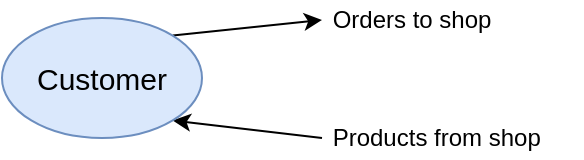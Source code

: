<mxfile version="14.6.13" type="device"><diagram id="vo-3Hm3NWjkSqJaikZAV" name="Page-1"><mxGraphModel dx="632" dy="470" grid="1" gridSize="10" guides="1" tooltips="1" connect="1" arrows="1" fold="1" page="1" pageScale="1" pageWidth="827" pageHeight="1169" math="0" shadow="0"><root><mxCell id="0"/><mxCell id="1" parent="0"/><mxCell id="2SUt1AU6dYg-P8rG6LDS-3" style="rounded=0;orthogonalLoop=1;jettySize=auto;html=1;exitX=1;exitY=0;exitDx=0;exitDy=0;entryX=0;entryY=0.5;entryDx=0;entryDy=0;" edge="1" parent="1" source="2SUt1AU6dYg-P8rG6LDS-1" target="2SUt1AU6dYg-P8rG6LDS-5"><mxGeometry relative="1" as="geometry"><mxPoint x="200" y="58.571" as="targetPoint"/></mxGeometry></mxCell><mxCell id="2SUt1AU6dYg-P8rG6LDS-4" style="rounded=0;orthogonalLoop=1;jettySize=auto;html=1;exitX=1;exitY=1;exitDx=0;exitDy=0;startArrow=classic;startFill=1;endArrow=none;endFill=0;" edge="1" parent="1" source="2SUt1AU6dYg-P8rG6LDS-1"><mxGeometry relative="1" as="geometry"><mxPoint x="200" y="110" as="targetPoint"/></mxGeometry></mxCell><mxCell id="2SUt1AU6dYg-P8rG6LDS-1" value="&lt;font style=&quot;font-size: 15px;&quot;&gt;Customer&lt;/font&gt;" style="ellipse;whiteSpace=wrap;html=1;fontSize=15;fillColor=#dae8fc;strokeColor=#6c8ebf;" vertex="1" parent="1"><mxGeometry x="40" y="50" width="100" height="60" as="geometry"/></mxCell><mxCell id="2SUt1AU6dYg-P8rG6LDS-5" value="&amp;nbsp;Orders to shop" style="text;html=1;strokeColor=none;fillColor=none;align=left;verticalAlign=middle;whiteSpace=wrap;rounded=0;" vertex="1" parent="1"><mxGeometry x="200" y="41" width="130" height="20" as="geometry"/></mxCell><mxCell id="2SUt1AU6dYg-P8rG6LDS-7" value="&amp;nbsp;Products from shop" style="text;html=1;strokeColor=none;fillColor=none;align=left;verticalAlign=middle;whiteSpace=wrap;rounded=0;" vertex="1" parent="1"><mxGeometry x="200" y="100" width="130" height="20" as="geometry"/></mxCell></root></mxGraphModel></diagram></mxfile>
